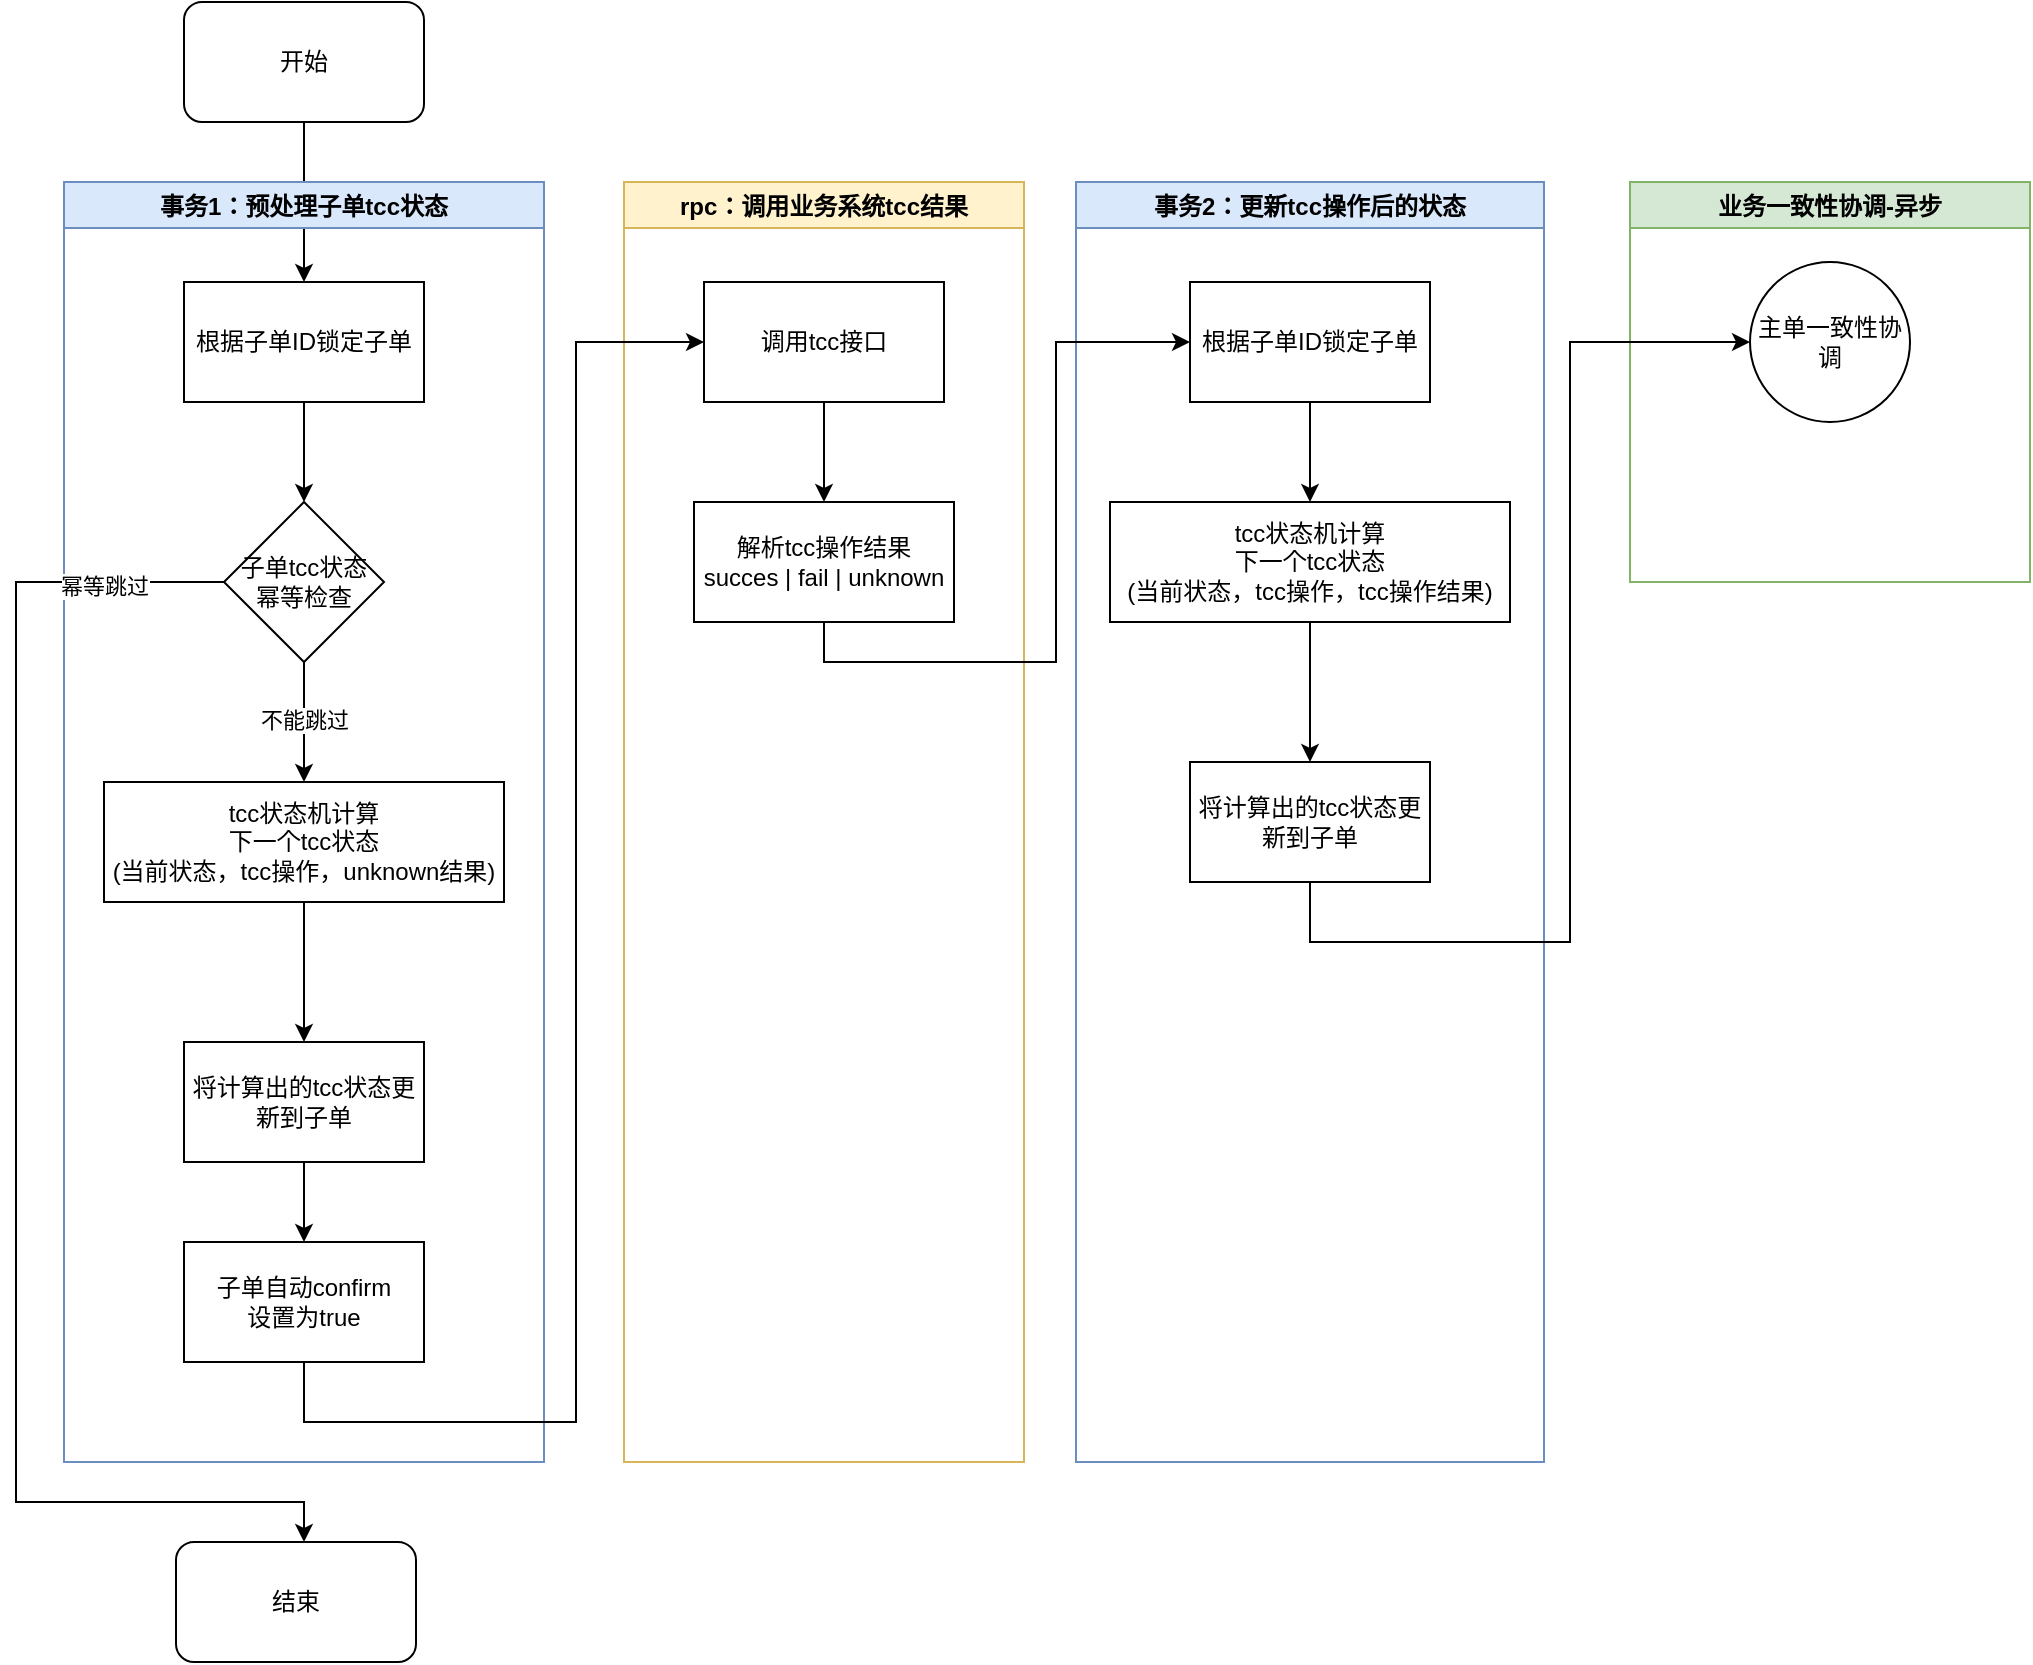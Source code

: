 <mxfile version="20.2.7" type="github">
  <diagram id="NmENcyWyUuuAA7Jg1kr3" name="第 1 页">
    <mxGraphModel dx="1298" dy="834" grid="1" gridSize="10" guides="1" tooltips="1" connect="1" arrows="1" fold="1" page="1" pageScale="1" pageWidth="827" pageHeight="1169" math="0" shadow="0">
      <root>
        <mxCell id="0" />
        <mxCell id="1" parent="0" />
        <mxCell id="DWvgcuhFIjDn6s-qHkVy-9" style="edgeStyle=orthogonalEdgeStyle;rounded=0;orthogonalLoop=1;jettySize=auto;html=1;entryX=0.5;entryY=0;entryDx=0;entryDy=0;" edge="1" parent="1" source="DWvgcuhFIjDn6s-qHkVy-1" target="DWvgcuhFIjDn6s-qHkVy-4">
          <mxGeometry relative="1" as="geometry" />
        </mxCell>
        <mxCell id="DWvgcuhFIjDn6s-qHkVy-1" value="开始" style="rounded=1;whiteSpace=wrap;html=1;" vertex="1" parent="1">
          <mxGeometry x="104" y="80" width="120" height="60" as="geometry" />
        </mxCell>
        <mxCell id="DWvgcuhFIjDn6s-qHkVy-2" value="事务1：预处理子单tcc状态" style="swimlane;fillColor=#dae8fc;strokeColor=#6c8ebf;" vertex="1" parent="1">
          <mxGeometry x="44" y="170" width="240" height="640" as="geometry" />
        </mxCell>
        <mxCell id="DWvgcuhFIjDn6s-qHkVy-10" style="edgeStyle=orthogonalEdgeStyle;rounded=0;orthogonalLoop=1;jettySize=auto;html=1;" edge="1" parent="DWvgcuhFIjDn6s-qHkVy-2" source="DWvgcuhFIjDn6s-qHkVy-4" target="DWvgcuhFIjDn6s-qHkVy-5">
          <mxGeometry relative="1" as="geometry" />
        </mxCell>
        <mxCell id="DWvgcuhFIjDn6s-qHkVy-4" value="根据子单ID锁定子单" style="rounded=0;whiteSpace=wrap;html=1;" vertex="1" parent="DWvgcuhFIjDn6s-qHkVy-2">
          <mxGeometry x="60" y="50" width="120" height="60" as="geometry" />
        </mxCell>
        <mxCell id="DWvgcuhFIjDn6s-qHkVy-11" style="edgeStyle=orthogonalEdgeStyle;rounded=0;orthogonalLoop=1;jettySize=auto;html=1;entryX=0.5;entryY=0;entryDx=0;entryDy=0;" edge="1" parent="DWvgcuhFIjDn6s-qHkVy-2" source="DWvgcuhFIjDn6s-qHkVy-5" target="DWvgcuhFIjDn6s-qHkVy-6">
          <mxGeometry relative="1" as="geometry" />
        </mxCell>
        <mxCell id="DWvgcuhFIjDn6s-qHkVy-33" value="不能跳过" style="edgeLabel;html=1;align=center;verticalAlign=middle;resizable=0;points=[];" vertex="1" connectable="0" parent="DWvgcuhFIjDn6s-qHkVy-11">
          <mxGeometry x="-0.033" relative="1" as="geometry">
            <mxPoint as="offset" />
          </mxGeometry>
        </mxCell>
        <mxCell id="DWvgcuhFIjDn6s-qHkVy-5" value="子单tcc状态&lt;br&gt;幂等检查" style="rhombus;whiteSpace=wrap;html=1;" vertex="1" parent="DWvgcuhFIjDn6s-qHkVy-2">
          <mxGeometry x="80" y="160" width="80" height="80" as="geometry" />
        </mxCell>
        <mxCell id="DWvgcuhFIjDn6s-qHkVy-12" style="edgeStyle=orthogonalEdgeStyle;rounded=0;orthogonalLoop=1;jettySize=auto;html=1;entryX=0.5;entryY=0;entryDx=0;entryDy=0;" edge="1" parent="DWvgcuhFIjDn6s-qHkVy-2" source="DWvgcuhFIjDn6s-qHkVy-6" target="DWvgcuhFIjDn6s-qHkVy-7">
          <mxGeometry relative="1" as="geometry" />
        </mxCell>
        <mxCell id="DWvgcuhFIjDn6s-qHkVy-6" value="tcc状态机计算&lt;br&gt;下一个tcc状态&lt;br&gt;(当前状态，tcc操作，unknown结果)" style="rounded=0;whiteSpace=wrap;html=1;" vertex="1" parent="DWvgcuhFIjDn6s-qHkVy-2">
          <mxGeometry x="20" y="300" width="200" height="60" as="geometry" />
        </mxCell>
        <mxCell id="DWvgcuhFIjDn6s-qHkVy-35" style="edgeStyle=orthogonalEdgeStyle;rounded=0;orthogonalLoop=1;jettySize=auto;html=1;entryX=0.5;entryY=0;entryDx=0;entryDy=0;" edge="1" parent="DWvgcuhFIjDn6s-qHkVy-2" source="DWvgcuhFIjDn6s-qHkVy-7" target="DWvgcuhFIjDn6s-qHkVy-34">
          <mxGeometry relative="1" as="geometry" />
        </mxCell>
        <mxCell id="DWvgcuhFIjDn6s-qHkVy-7" value="将计算出的tcc状态更新到子单" style="rounded=0;whiteSpace=wrap;html=1;" vertex="1" parent="DWvgcuhFIjDn6s-qHkVy-2">
          <mxGeometry x="60" y="430" width="120" height="60" as="geometry" />
        </mxCell>
        <mxCell id="DWvgcuhFIjDn6s-qHkVy-34" value="子单自动confirm&lt;br&gt;设置为true" style="rounded=0;whiteSpace=wrap;html=1;" vertex="1" parent="DWvgcuhFIjDn6s-qHkVy-2">
          <mxGeometry x="60" y="530" width="120" height="60" as="geometry" />
        </mxCell>
        <mxCell id="DWvgcuhFIjDn6s-qHkVy-8" value="rpc：调用业务系统tcc结果" style="swimlane;fillColor=#fff2cc;strokeColor=#d6b656;" vertex="1" parent="1">
          <mxGeometry x="324" y="170" width="200" height="640" as="geometry" />
        </mxCell>
        <mxCell id="DWvgcuhFIjDn6s-qHkVy-25" style="edgeStyle=orthogonalEdgeStyle;rounded=0;orthogonalLoop=1;jettySize=auto;html=1;entryX=0.5;entryY=0;entryDx=0;entryDy=0;" edge="1" parent="DWvgcuhFIjDn6s-qHkVy-8" source="DWvgcuhFIjDn6s-qHkVy-14" target="DWvgcuhFIjDn6s-qHkVy-22">
          <mxGeometry relative="1" as="geometry" />
        </mxCell>
        <mxCell id="DWvgcuhFIjDn6s-qHkVy-14" value="调用tcc接口" style="rounded=0;whiteSpace=wrap;html=1;" vertex="1" parent="DWvgcuhFIjDn6s-qHkVy-8">
          <mxGeometry x="40" y="50" width="120" height="60" as="geometry" />
        </mxCell>
        <mxCell id="DWvgcuhFIjDn6s-qHkVy-22" value="解析tcc操作结果&lt;br&gt;succes | fail | unknown" style="rounded=0;whiteSpace=wrap;html=1;" vertex="1" parent="DWvgcuhFIjDn6s-qHkVy-8">
          <mxGeometry x="35" y="160" width="130" height="60" as="geometry" />
        </mxCell>
        <mxCell id="DWvgcuhFIjDn6s-qHkVy-13" value="事务2：更新tcc操作后的状态" style="swimlane;fillColor=#dae8fc;strokeColor=#6c8ebf;" vertex="1" parent="1">
          <mxGeometry x="550" y="170" width="234" height="640" as="geometry" />
        </mxCell>
        <mxCell id="DWvgcuhFIjDn6s-qHkVy-26" style="edgeStyle=orthogonalEdgeStyle;rounded=0;orthogonalLoop=1;jettySize=auto;html=1;entryX=0.5;entryY=0;entryDx=0;entryDy=0;" edge="1" parent="DWvgcuhFIjDn6s-qHkVy-13" source="DWvgcuhFIjDn6s-qHkVy-15" target="DWvgcuhFIjDn6s-qHkVy-18">
          <mxGeometry relative="1" as="geometry" />
        </mxCell>
        <mxCell id="DWvgcuhFIjDn6s-qHkVy-15" value="根据子单ID锁定子单" style="rounded=0;whiteSpace=wrap;html=1;" vertex="1" parent="DWvgcuhFIjDn6s-qHkVy-13">
          <mxGeometry x="57" y="50" width="120" height="60" as="geometry" />
        </mxCell>
        <mxCell id="DWvgcuhFIjDn6s-qHkVy-21" style="edgeStyle=orthogonalEdgeStyle;rounded=0;orthogonalLoop=1;jettySize=auto;html=1;entryX=0.5;entryY=0;entryDx=0;entryDy=0;" edge="1" parent="DWvgcuhFIjDn6s-qHkVy-13" source="DWvgcuhFIjDn6s-qHkVy-18" target="DWvgcuhFIjDn6s-qHkVy-20">
          <mxGeometry relative="1" as="geometry" />
        </mxCell>
        <mxCell id="DWvgcuhFIjDn6s-qHkVy-18" value="tcc状态机计算&lt;br&gt;下一个tcc状态&lt;br&gt;(当前状态，tcc操作，tcc操作结果)" style="rounded=0;whiteSpace=wrap;html=1;" vertex="1" parent="DWvgcuhFIjDn6s-qHkVy-13">
          <mxGeometry x="17" y="160" width="200" height="60" as="geometry" />
        </mxCell>
        <mxCell id="DWvgcuhFIjDn6s-qHkVy-20" value="将计算出的tcc状态更新到子单" style="rounded=0;whiteSpace=wrap;html=1;" vertex="1" parent="DWvgcuhFIjDn6s-qHkVy-13">
          <mxGeometry x="57" y="290" width="120" height="60" as="geometry" />
        </mxCell>
        <mxCell id="DWvgcuhFIjDn6s-qHkVy-24" style="edgeStyle=orthogonalEdgeStyle;rounded=0;orthogonalLoop=1;jettySize=auto;html=1;entryX=0;entryY=0.5;entryDx=0;entryDy=0;" edge="1" parent="1" source="DWvgcuhFIjDn6s-qHkVy-22" target="DWvgcuhFIjDn6s-qHkVy-15">
          <mxGeometry relative="1" as="geometry">
            <Array as="points">
              <mxPoint x="424" y="410" />
              <mxPoint x="540" y="410" />
              <mxPoint x="540" y="250" />
            </Array>
          </mxGeometry>
        </mxCell>
        <mxCell id="DWvgcuhFIjDn6s-qHkVy-27" value="业务一致性协调-异步" style="swimlane;fillColor=#d5e8d4;strokeColor=#82b366;" vertex="1" parent="1">
          <mxGeometry x="827" y="170" width="200" height="200" as="geometry" />
        </mxCell>
        <mxCell id="DWvgcuhFIjDn6s-qHkVy-37" value="主单一致性协调" style="ellipse;whiteSpace=wrap;html=1;aspect=fixed;" vertex="1" parent="DWvgcuhFIjDn6s-qHkVy-27">
          <mxGeometry x="60" y="40" width="80" height="80" as="geometry" />
        </mxCell>
        <mxCell id="DWvgcuhFIjDn6s-qHkVy-29" style="edgeStyle=orthogonalEdgeStyle;rounded=0;orthogonalLoop=1;jettySize=auto;html=1;entryX=0;entryY=0.5;entryDx=0;entryDy=0;" edge="1" parent="1" source="DWvgcuhFIjDn6s-qHkVy-20" target="DWvgcuhFIjDn6s-qHkVy-37">
          <mxGeometry relative="1" as="geometry">
            <mxPoint x="867" y="250" as="targetPoint" />
            <Array as="points">
              <mxPoint x="667" y="550" />
              <mxPoint x="797" y="550" />
              <mxPoint x="797" y="250" />
            </Array>
          </mxGeometry>
        </mxCell>
        <mxCell id="DWvgcuhFIjDn6s-qHkVy-30" value="结束" style="rounded=1;whiteSpace=wrap;html=1;" vertex="1" parent="1">
          <mxGeometry x="100" y="850" width="120" height="60" as="geometry" />
        </mxCell>
        <mxCell id="DWvgcuhFIjDn6s-qHkVy-31" style="edgeStyle=orthogonalEdgeStyle;rounded=0;orthogonalLoop=1;jettySize=auto;html=1;" edge="1" parent="1" source="DWvgcuhFIjDn6s-qHkVy-5" target="DWvgcuhFIjDn6s-qHkVy-30">
          <mxGeometry relative="1" as="geometry">
            <Array as="points">
              <mxPoint x="20" y="370" />
              <mxPoint x="20" y="830" />
              <mxPoint x="164" y="830" />
            </Array>
          </mxGeometry>
        </mxCell>
        <mxCell id="DWvgcuhFIjDn6s-qHkVy-32" value="幂等跳过" style="edgeLabel;html=1;align=center;verticalAlign=middle;resizable=0;points=[];" vertex="1" connectable="0" parent="DWvgcuhFIjDn6s-qHkVy-31">
          <mxGeometry x="-0.834" y="2" relative="1" as="geometry">
            <mxPoint as="offset" />
          </mxGeometry>
        </mxCell>
        <mxCell id="DWvgcuhFIjDn6s-qHkVy-36" style="edgeStyle=orthogonalEdgeStyle;rounded=0;orthogonalLoop=1;jettySize=auto;html=1;entryX=0;entryY=0.5;entryDx=0;entryDy=0;" edge="1" parent="1" source="DWvgcuhFIjDn6s-qHkVy-34" target="DWvgcuhFIjDn6s-qHkVy-14">
          <mxGeometry relative="1" as="geometry">
            <Array as="points">
              <mxPoint x="164" y="790" />
              <mxPoint x="300" y="790" />
              <mxPoint x="300" y="250" />
            </Array>
          </mxGeometry>
        </mxCell>
      </root>
    </mxGraphModel>
  </diagram>
</mxfile>
